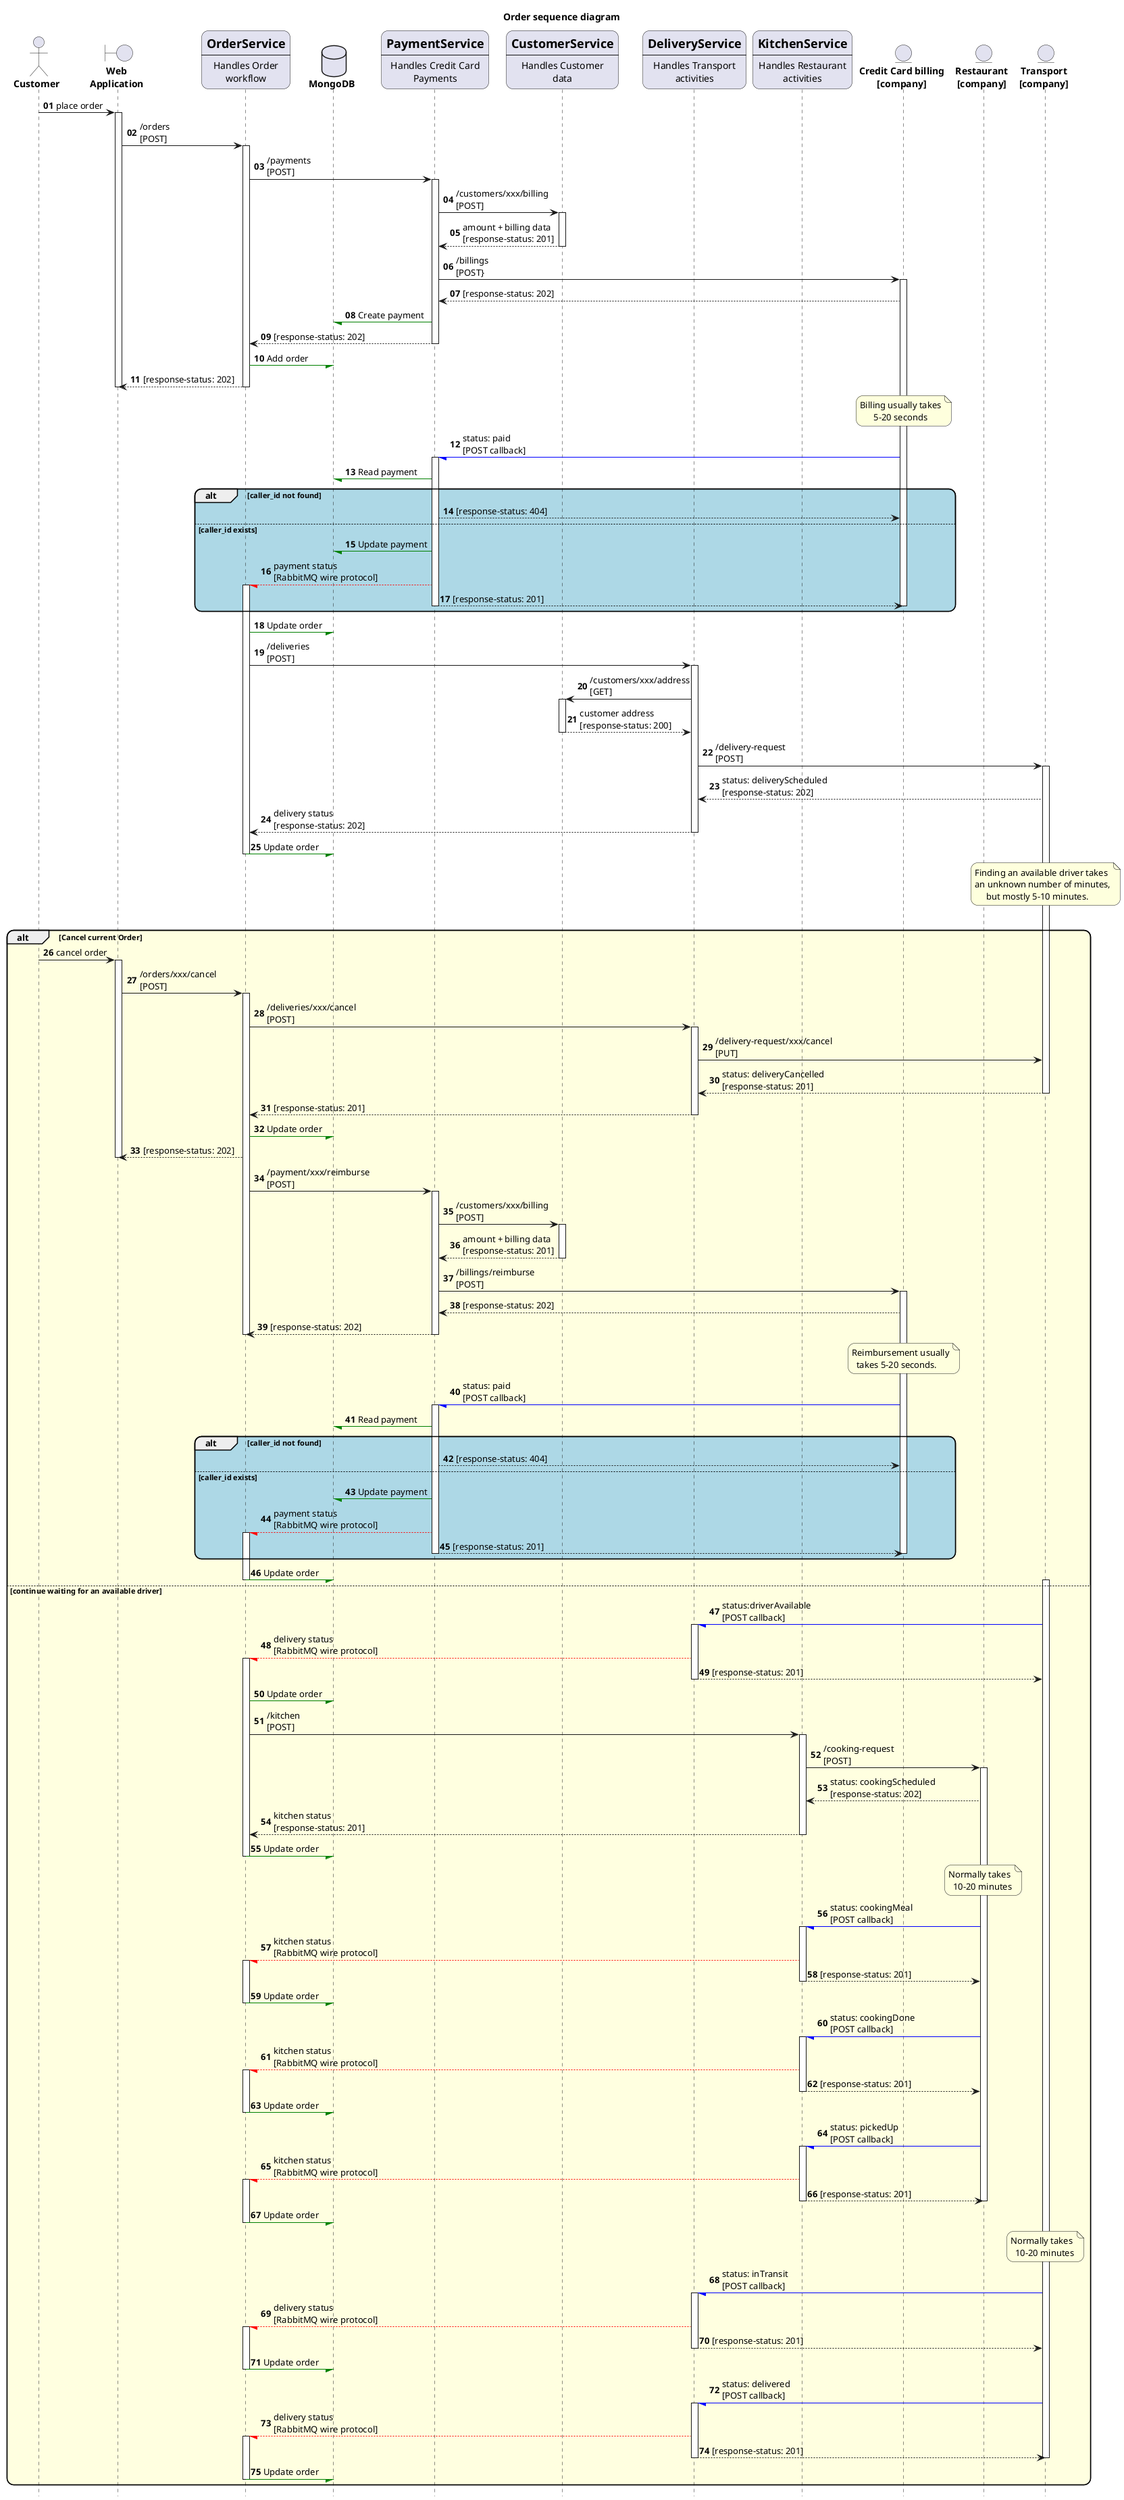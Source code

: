 @startuml

' documentation: https://plantuml.com/sequence-diagram

title Order sequence diagram

hide footbox
autonumber "<B>00"
skinparam roundcorner 20

actor "<B>Customer" as CUST

boundary "<B>Web\n<B>Application</B>" as WEB

participant OS [
    =OrderService
    ----
    Handles Order
    workflow
]

database "<B>MongoDB</B>" as DB

participant PS [
    =PaymentService
    ----
    Handles Credit Card
    Payments
]

participant CS [
    =CustomerService
    ----
    Handles Customer
    data
]

participant DS [
    =DeliveryService
    ----
    Handles Transport
    activities
]

participant KS [
    =KitchenService
    ----
    Handles Restaurant
    activities
]

entity "<B>Credit Card billing\n<B>[company]</B>" as CARD
entity "<B>Restaurant\n<B>[company]</B>" as CHEF
entity "<B>Transport\n<B>[company]</B>" as DELIVERY

CUST -> WEB: place order
activate WEB
WEB -> OS: /orders\n[POST]
activate OS
OS -> PS: /payments\n[POST]
activate PS
PS -> CS: /customers/xxx/billing\n[POST]
activate CS
CS --> PS: amount + billing data\n[response-status: 201]
deactivate CS
PS -> CARD: /billings\n[POST}
activate CARD
CARD --> PS: [response-status: 202]
PS -[#green]/ DB: Create payment
PS --> OS: [response-status: 202]
deactivate PS
OS -[#green]/ DB: Add order
OS --> WEB: [response-status: 202]
deactivate OS
deactivate WEB

note over CARD
Billing usually takes
      5-20 seconds
end note

CARD -[#blue]/ PS: status: paid\n[POST callback]
activate PS
PS -[#green]/ DB: Read payment

alt #LightBlue caller_id not found
    PS --> CARD: [response-status: 404]
else caller_id exists
    PS -[#green]/ DB: Update payment
    PS --[#red]/ OS: payment status\n[RabbitMQ wire protocol]
    activate OS
    PS --> CARD: [response-status: 201]
    deactivate CARD
    deactivate PS
end

OS -[#green]/ DB: Update order
OS -> DS: /deliveries\n[POST]
activate DS
DS -> CS: /customers/xxx/address\n[GET]
activate CS
CS --> DS: customer address\n[response-status: 200]
deactivate CS
DS -> DELIVERY: /delivery-request\n[POST]
activate DELIVERY
DELIVERY --> DS: status: deliveryScheduled\n[response-status: 202]
DS --> OS: delivery status\n[response-status: 202]
deactivate DS
OS -[#green]/ DB: Update order
deactivate OS

note over DELIVERY
Finding an available driver takes
an unknown number of minutes,
     but mostly 5-10 minutes.
end note

|||

alt #LightYellow Cancel current Order
    CUST -> WEB: cancel order
    activate WEB
    WEB -> OS: /orders/xxx/cancel\n[POST]
    activate OS
    OS -> DS: /deliveries/xxx/cancel\n[POST]
    activate DS
    DS -> DELIVERY: /delivery-request/xxx/cancel\n[PUT]
    DELIVERY --> DS: status: deliveryCancelled\n[response-status: 201]
    deactivate DELIVERY
    DS --> OS: [response-status: 201]
    deactivate DS
    OS -[#green]/ DB: Update order
    OS --> WEB: [response-status: 202]
    deactivate WEB

    OS -> PS: /payment/xxx/reimburse\n[POST]
    activate PS
    PS -> CS: /customers/xxx/billing\n[POST]
    activate CS
    CS --> PS: amount + billing data\n[response-status: 201]
    deactivate CS
    PS -> CARD: /billings/reimburse\n[POST]
    activate CARD
    CARD --> PS: [response-status: 202]
    PS --> OS: [response-status: 202]
    deactivate PS
    deactivate OS

    note over CARD
    Reimbursement usually
      takes 5-20 seconds.
    end note

    CARD -[#blue]/ PS: status: paid\n[POST callback]
    activate PS
    PS -[#green]/ DB: Read payment

    alt #LightBlue caller_id not found
        PS --> CARD: [response-status: 404]
    else caller_id exists
        PS -[#green]/ DB: Update payment
        PS --[#red]/ OS: payment status\n[RabbitMQ wire protocol]
        activate OS
        PS --> CARD: [response-status: 201]
        deactivate CARD
        deactivate PS
    end

    OS -[#green]/ DB: Update order
    deactivate OS

else continue waiting for an available driver
    activate DELIVERY
    DELIVERY -[#blue]/ DS: status:driverAvailable\n[POST callback]
    activate DS
    DS --[#red]/ OS: delivery status\n[RabbitMQ wire protocol]
    activate OS
    DS --> DELIVERY: [response-status: 201]
    deactivate DS
    OS -[#green]/ DB: Update order
    OS -> KS: /kitchen\n[POST]
    activate KS
    KS -> CHEF: /cooking-request\n[POST]
    activate CHEF
    CHEF --> KS: status: cookingScheduled\n[response-status: 202]
    KS --> OS: kitchen status\n[response-status: 201]
    deactivate KS
    OS -[#green]/ DB: Update order
    deactivate OS

    note over CHEF
    Normally takes
      10-20 minutes
    end note

    CHEF -[#blue]/ KS: status: cookingMeal\n[POST callback]
    activate KS
    KS --[#red]/ OS: kitchen status\n[RabbitMQ wire protocol]
    activate OS
    KS --> CHEF: [response-status: 201]
    deactivate KS
    OS -[#green]/ DB: Update order
    deactivate OS

    CHEF -[#blue]/ KS: status: cookingDone\n[POST callback]
    activate KS
    KS --[#red]/ OS: kitchen status\n[RabbitMQ wire protocol]
    activate OS
        KS --> CHEF: [response-status: 201]
    deactivate KS
    OS -[#green]/ DB: Update order
    deactivate OS

    CHEF -[#blue]/ KS: status: pickedUp\n[POST callback]
    activate KS
    KS --[#red]/ OS: kitchen status\n[RabbitMQ wire protocol]
    activate OS
    KS --> CHEF: [response-status: 201]
    deactivate CHEF
    deactivate KS
    OS -[#green]/ DB: Update order
    deactivate OS

    note over DELIVERY
    Normally takes
      10-20 minutes
    end note

    DELIVERY -[#blue]/ DS: status: inTransit\n[POST callback]
    activate DS
    DS --[#red]/ OS: delivery status\n[RabbitMQ wire protocol]
    activate OS
    DS --> DELIVERY: [response-status: 201]
    deactivate DS
    OS -[#green]/ DB: Update order
    deactivate OS

    DELIVERY -[#blue]/ DS: status: delivered\n[POST callback]
    activate DS
    DS --[#red]/ OS: delivery status\n[RabbitMQ wire protocol]
    activate OS
    DS --> DELIVERY: [response-status: 201]
    deactivate DELIVERY
    deactivate DS
    OS -[#green]/ DB: Update order
    deactivate OS
end

@enduml
